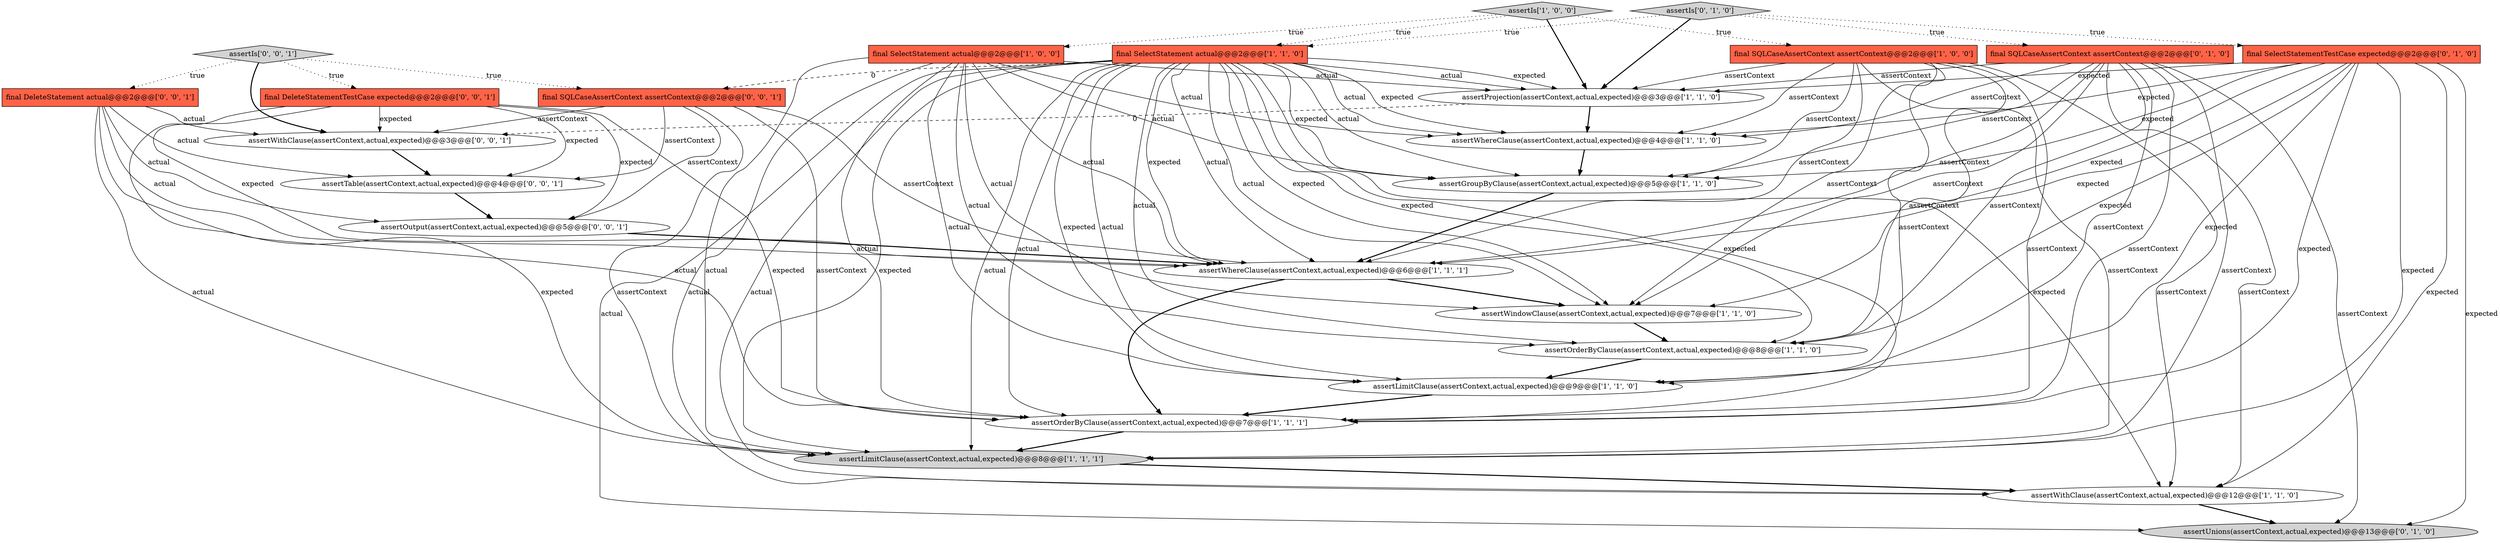 digraph {
23 [style = filled, label = "assertOutput(assertContext,actual,expected)@@@5@@@['0', '0', '1']", fillcolor = white, shape = ellipse image = "AAA0AAABBB3BBB"];
21 [style = filled, label = "final SQLCaseAssertContext assertContext@@@2@@@['0', '0', '1']", fillcolor = tomato, shape = box image = "AAA0AAABBB3BBB"];
1 [style = filled, label = "assertWindowClause(assertContext,actual,expected)@@@7@@@['1', '1', '0']", fillcolor = white, shape = ellipse image = "AAA0AAABBB1BBB"];
0 [style = filled, label = "assertGroupByClause(assertContext,actual,expected)@@@5@@@['1', '1', '0']", fillcolor = white, shape = ellipse image = "AAA0AAABBB1BBB"];
6 [style = filled, label = "final SQLCaseAssertContext assertContext@@@2@@@['1', '0', '0']", fillcolor = tomato, shape = box image = "AAA0AAABBB1BBB"];
13 [style = filled, label = "assertWhereClause(assertContext,actual,expected)@@@6@@@['1', '1', '1']", fillcolor = white, shape = ellipse image = "AAA0AAABBB1BBB"];
11 [style = filled, label = "assertLimitClause(assertContext,actual,expected)@@@8@@@['1', '1', '1']", fillcolor = lightgray, shape = ellipse image = "AAA0AAABBB1BBB"];
12 [style = filled, label = "assertWhereClause(assertContext,actual,expected)@@@4@@@['1', '1', '0']", fillcolor = white, shape = ellipse image = "AAA0AAABBB1BBB"];
7 [style = filled, label = "assertIs['1', '0', '0']", fillcolor = lightgray, shape = diamond image = "AAA0AAABBB1BBB"];
3 [style = filled, label = "final SelectStatement actual@@@2@@@['1', '0', '0']", fillcolor = tomato, shape = box image = "AAA0AAABBB1BBB"];
15 [style = filled, label = "assertUnions(assertContext,actual,expected)@@@13@@@['0', '1', '0']", fillcolor = lightgray, shape = ellipse image = "AAA1AAABBB2BBB"];
22 [style = filled, label = "assertTable(assertContext,actual,expected)@@@4@@@['0', '0', '1']", fillcolor = white, shape = ellipse image = "AAA0AAABBB3BBB"];
17 [style = filled, label = "final SQLCaseAssertContext assertContext@@@2@@@['0', '1', '0']", fillcolor = tomato, shape = box image = "AAA0AAABBB2BBB"];
10 [style = filled, label = "assertLimitClause(assertContext,actual,expected)@@@9@@@['1', '1', '0']", fillcolor = white, shape = ellipse image = "AAA0AAABBB1BBB"];
9 [style = filled, label = "assertProjection(assertContext,actual,expected)@@@3@@@['1', '1', '0']", fillcolor = white, shape = ellipse image = "AAA0AAABBB1BBB"];
18 [style = filled, label = "final DeleteStatement actual@@@2@@@['0', '0', '1']", fillcolor = tomato, shape = box image = "AAA0AAABBB3BBB"];
5 [style = filled, label = "assertWithClause(assertContext,actual,expected)@@@12@@@['1', '1', '0']", fillcolor = white, shape = ellipse image = "AAA0AAABBB1BBB"];
14 [style = filled, label = "final SelectStatementTestCase expected@@@2@@@['0', '1', '0']", fillcolor = tomato, shape = box image = "AAA0AAABBB2BBB"];
4 [style = filled, label = "assertOrderByClause(assertContext,actual,expected)@@@7@@@['1', '1', '1']", fillcolor = white, shape = ellipse image = "AAA0AAABBB1BBB"];
16 [style = filled, label = "assertIs['0', '1', '0']", fillcolor = lightgray, shape = diamond image = "AAA0AAABBB2BBB"];
24 [style = filled, label = "assertWithClause(assertContext,actual,expected)@@@3@@@['0', '0', '1']", fillcolor = white, shape = ellipse image = "AAA0AAABBB3BBB"];
20 [style = filled, label = "final DeleteStatementTestCase expected@@@2@@@['0', '0', '1']", fillcolor = tomato, shape = box image = "AAA0AAABBB3BBB"];
2 [style = filled, label = "assertOrderByClause(assertContext,actual,expected)@@@8@@@['1', '1', '0']", fillcolor = white, shape = ellipse image = "AAA0AAABBB1BBB"];
19 [style = filled, label = "assertIs['0', '0', '1']", fillcolor = lightgray, shape = diamond image = "AAA0AAABBB3BBB"];
8 [style = filled, label = "final SelectStatement actual@@@2@@@['1', '1', '0']", fillcolor = tomato, shape = box image = "AAA0AAABBB1BBB"];
20->13 [style = solid, label="expected"];
19->21 [style = dotted, label="true"];
8->13 [style = solid, label="expected"];
20->22 [style = solid, label="expected"];
17->2 [style = solid, label="assertContext"];
17->11 [style = solid, label="assertContext"];
14->0 [style = solid, label="expected"];
14->15 [style = solid, label="expected"];
20->24 [style = solid, label="expected"];
3->1 [style = solid, label="actual"];
2->10 [style = bold, label=""];
8->13 [style = solid, label="actual"];
8->9 [style = solid, label="expected"];
3->9 [style = solid, label="actual"];
8->21 [style = dashed, label="0"];
8->0 [style = solid, label="expected"];
3->12 [style = solid, label="actual"];
8->1 [style = solid, label="actual"];
13->1 [style = bold, label=""];
8->11 [style = solid, label="expected"];
6->2 [style = solid, label="assertContext"];
6->1 [style = solid, label="assertContext"];
8->4 [style = solid, label="expected"];
9->24 [style = dashed, label="0"];
1->2 [style = bold, label=""];
18->4 [style = solid, label="actual"];
3->10 [style = solid, label="actual"];
9->12 [style = bold, label=""];
19->18 [style = dotted, label="true"];
12->0 [style = bold, label=""];
6->11 [style = solid, label="assertContext"];
8->5 [style = solid, label="expected"];
21->11 [style = solid, label="assertContext"];
20->23 [style = solid, label="expected"];
8->15 [style = solid, label="actual"];
17->1 [style = solid, label="assertContext"];
14->9 [style = solid, label="expected"];
7->9 [style = bold, label=""];
7->8 [style = dotted, label="true"];
6->5 [style = solid, label="assertContext"];
16->14 [style = dotted, label="true"];
8->5 [style = solid, label="actual"];
8->2 [style = solid, label="expected"];
6->10 [style = solid, label="assertContext"];
19->20 [style = dotted, label="true"];
21->13 [style = solid, label="assertContext"];
17->0 [style = solid, label="assertContext"];
10->4 [style = bold, label=""];
21->22 [style = solid, label="assertContext"];
18->22 [style = solid, label="actual"];
6->9 [style = solid, label="assertContext"];
8->11 [style = solid, label="actual"];
14->13 [style = solid, label="expected"];
6->4 [style = solid, label="assertContext"];
18->24 [style = solid, label="actual"];
13->4 [style = bold, label=""];
14->11 [style = solid, label="expected"];
17->10 [style = solid, label="assertContext"];
14->4 [style = solid, label="expected"];
6->0 [style = solid, label="assertContext"];
3->5 [style = solid, label="actual"];
14->5 [style = solid, label="expected"];
19->24 [style = bold, label=""];
8->12 [style = solid, label="actual"];
6->13 [style = solid, label="assertContext"];
17->12 [style = solid, label="assertContext"];
8->2 [style = solid, label="actual"];
7->6 [style = dotted, label="true"];
8->9 [style = solid, label="actual"];
3->2 [style = solid, label="actual"];
17->4 [style = solid, label="assertContext"];
23->13 [style = bold, label=""];
14->12 [style = solid, label="expected"];
3->11 [style = solid, label="actual"];
17->9 [style = solid, label="assertContext"];
18->13 [style = solid, label="actual"];
8->0 [style = solid, label="actual"];
14->2 [style = solid, label="expected"];
16->8 [style = dotted, label="true"];
18->11 [style = solid, label="actual"];
8->10 [style = solid, label="actual"];
16->17 [style = dotted, label="true"];
21->4 [style = solid, label="assertContext"];
11->5 [style = bold, label=""];
7->3 [style = dotted, label="true"];
6->12 [style = solid, label="assertContext"];
3->13 [style = solid, label="actual"];
8->1 [style = solid, label="expected"];
14->10 [style = solid, label="expected"];
21->23 [style = solid, label="assertContext"];
4->11 [style = bold, label=""];
3->0 [style = solid, label="actual"];
21->24 [style = solid, label="assertContext"];
14->1 [style = solid, label="expected"];
18->23 [style = solid, label="actual"];
20->11 [style = solid, label="expected"];
0->13 [style = bold, label=""];
5->15 [style = bold, label=""];
24->22 [style = bold, label=""];
8->4 [style = solid, label="actual"];
8->10 [style = solid, label="expected"];
17->5 [style = solid, label="assertContext"];
22->23 [style = bold, label=""];
17->15 [style = solid, label="assertContext"];
17->13 [style = solid, label="assertContext"];
8->12 [style = solid, label="expected"];
20->4 [style = solid, label="expected"];
16->9 [style = bold, label=""];
3->4 [style = solid, label="actual"];
}
